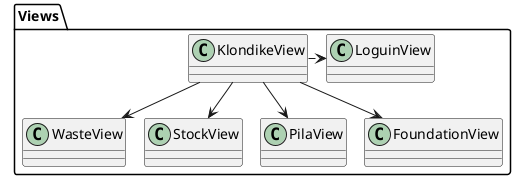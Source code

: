 @startuml ArquitecturaMVC
!pragma layout smetana

top to bottom direction
' left to right direction

package Views {
    class KlondikeView
    class WasteView
    class StockView
    class PilaView
    class FoundationView
    class LoguinView

    KlondikeView O-down-> WasteView
    KlondikeView O-down-> StockView
    KlondikeView O-down-> PilaView
    KlondikeView O-down-> FoundationView

    KlondikeView .right.> LoguinView

}


@enduml 